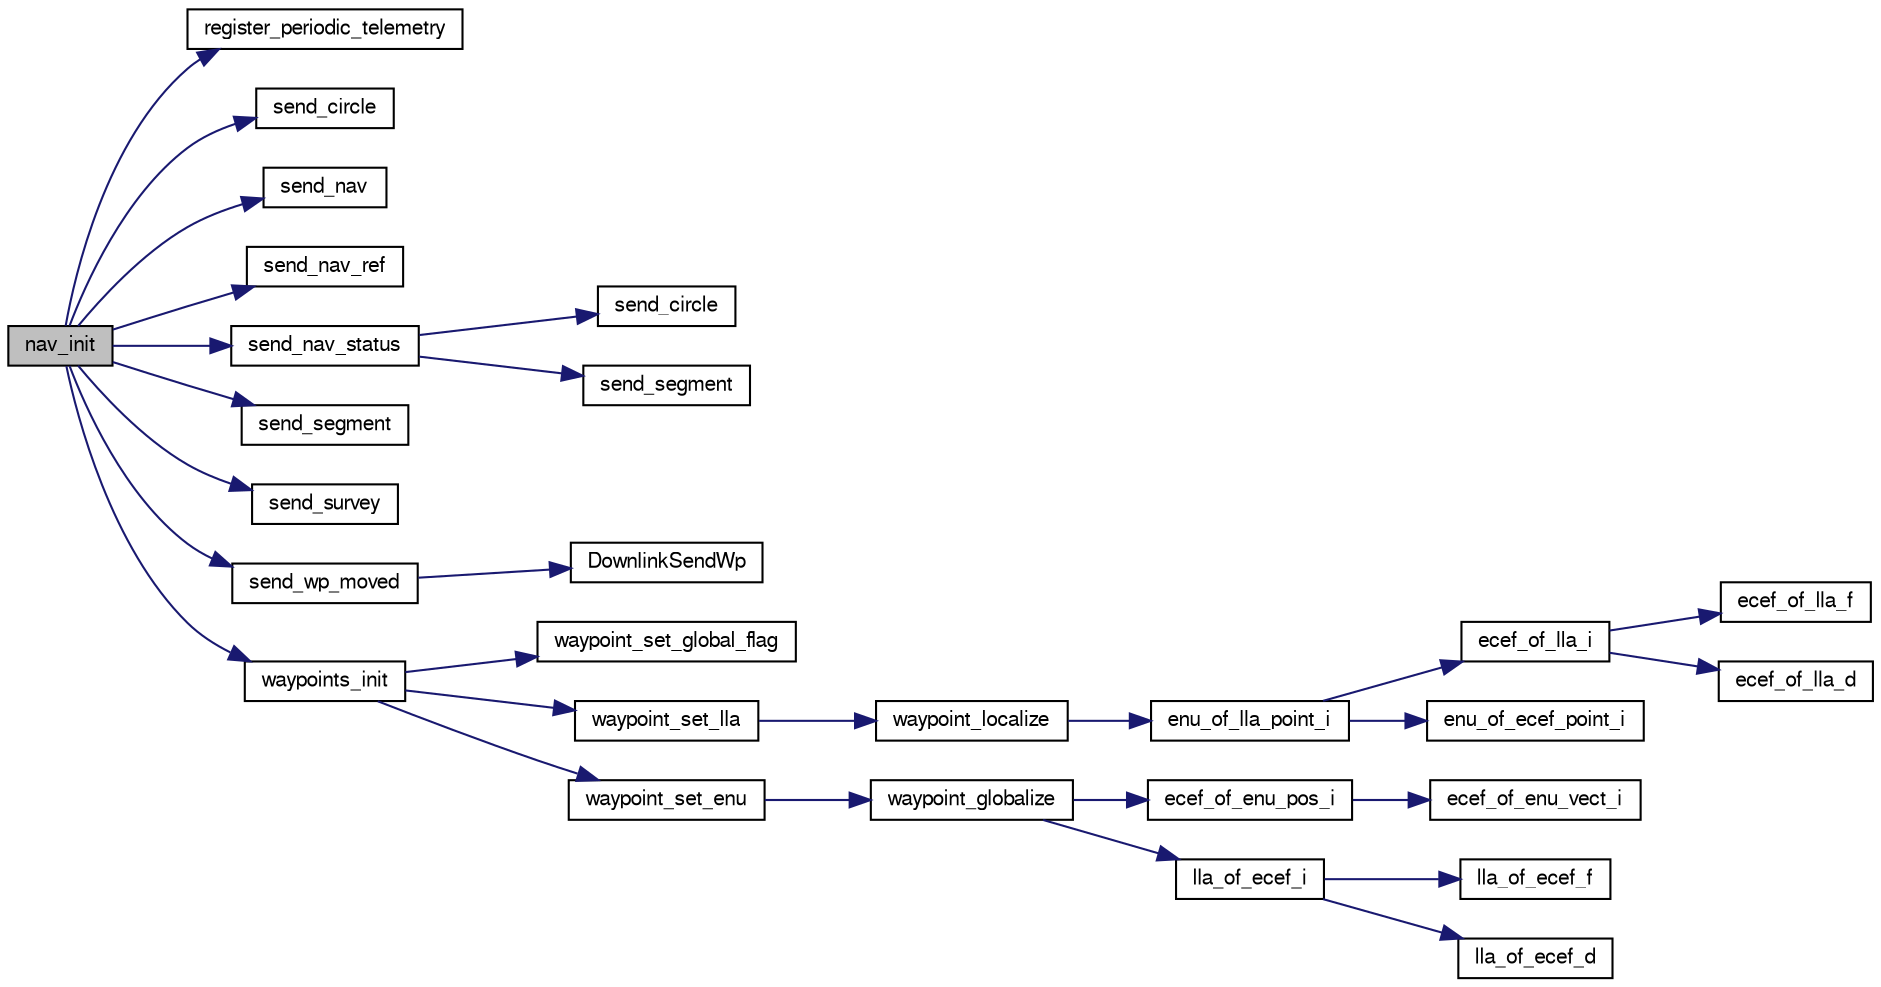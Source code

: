 digraph "nav_init"
{
  edge [fontname="FreeSans",fontsize="10",labelfontname="FreeSans",labelfontsize="10"];
  node [fontname="FreeSans",fontsize="10",shape=record];
  rankdir="LR";
  Node1 [label="nav_init",height=0.2,width=0.4,color="black", fillcolor="grey75", style="filled", fontcolor="black"];
  Node1 -> Node2 [color="midnightblue",fontsize="10",style="solid",fontname="FreeSans"];
  Node2 [label="register_periodic_telemetry",height=0.2,width=0.4,color="black", fillcolor="white", style="filled",URL="$telemetry_8c.html#a8b8cf43739f06c54d16370c141b541a0",tooltip="Register a telemetry callback function. "];
  Node1 -> Node3 [color="midnightblue",fontsize="10",style="solid",fontname="FreeSans"];
  Node3 [label="send_circle",height=0.2,width=0.4,color="black", fillcolor="white", style="filled",URL="$nav_8c.html#a85eca54f8ec2b08e0bbf90661612ed7c"];
  Node1 -> Node4 [color="midnightblue",fontsize="10",style="solid",fontname="FreeSans"];
  Node4 [label="send_nav",height=0.2,width=0.4,color="black", fillcolor="white", style="filled",URL="$nav_8c.html#a9aaa8f9782cac5778221b3823fd822f0"];
  Node1 -> Node5 [color="midnightblue",fontsize="10",style="solid",fontname="FreeSans"];
  Node5 [label="send_nav_ref",height=0.2,width=0.4,color="black", fillcolor="white", style="filled",URL="$nav_8c.html#ac8c65badfe21d68322ec57726fe11f10",tooltip="Periodic telemetry. "];
  Node1 -> Node6 [color="midnightblue",fontsize="10",style="solid",fontname="FreeSans"];
  Node6 [label="send_nav_status",height=0.2,width=0.4,color="black", fillcolor="white", style="filled",URL="$rotorcraft_2navigation_8c.html#a2332bd79a09ee7d64b4e82cf14b2eaaa"];
  Node6 -> Node7 [color="midnightblue",fontsize="10",style="solid",fontname="FreeSans"];
  Node7 [label="send_circle",height=0.2,width=0.4,color="black", fillcolor="white", style="filled",URL="$rotorcraft_2navigation_8c.html#a85eca54f8ec2b08e0bbf90661612ed7c"];
  Node6 -> Node8 [color="midnightblue",fontsize="10",style="solid",fontname="FreeSans"];
  Node8 [label="send_segment",height=0.2,width=0.4,color="black", fillcolor="white", style="filled",URL="$rotorcraft_2navigation_8c.html#aba649a025aa04b4a2ed1a655b1aa8cbc"];
  Node1 -> Node9 [color="midnightblue",fontsize="10",style="solid",fontname="FreeSans"];
  Node9 [label="send_segment",height=0.2,width=0.4,color="black", fillcolor="white", style="filled",URL="$nav_8c.html#aba649a025aa04b4a2ed1a655b1aa8cbc"];
  Node1 -> Node10 [color="midnightblue",fontsize="10",style="solid",fontname="FreeSans"];
  Node10 [label="send_survey",height=0.2,width=0.4,color="black", fillcolor="white", style="filled",URL="$nav_8c.html#a2de3ce76b73702589b955325a4684479"];
  Node1 -> Node11 [color="midnightblue",fontsize="10",style="solid",fontname="FreeSans"];
  Node11 [label="send_wp_moved",height=0.2,width=0.4,color="black", fillcolor="white", style="filled",URL="$nav_8c.html#af6a9f2948665f049b94ca46998f2bc0d"];
  Node11 -> Node12 [color="midnightblue",fontsize="10",style="solid",fontname="FreeSans"];
  Node12 [label="DownlinkSendWp",height=0.2,width=0.4,color="black", fillcolor="white", style="filled",URL="$nav_8c.html#a487d8f3e29e2211de2af5555762f1557"];
  Node1 -> Node13 [color="midnightblue",fontsize="10",style="solid",fontname="FreeSans"];
  Node13 [label="waypoints_init",height=0.2,width=0.4,color="black", fillcolor="white", style="filled",URL="$nav_2waypoints_8c.html#a8d575cfbc187cac4cae8049873821e96",tooltip="initialize global and local waypoints "];
  Node13 -> Node14 [color="midnightblue",fontsize="10",style="solid",fontname="FreeSans"];
  Node14 [label="waypoint_set_global_flag",height=0.2,width=0.4,color="black", fillcolor="white", style="filled",URL="$nav_2waypoints_8c.html#a848bd882e4fbb1177cbaec14f6381bf2"];
  Node13 -> Node15 [color="midnightblue",fontsize="10",style="solid",fontname="FreeSans"];
  Node15 [label="waypoint_set_lla",height=0.2,width=0.4,color="black", fillcolor="white", style="filled",URL="$nav_2waypoints_8c.html#ae5ab24779a6d54a1086c472935b21f47"];
  Node15 -> Node16 [color="midnightblue",fontsize="10",style="solid",fontname="FreeSans"];
  Node16 [label="waypoint_localize",height=0.2,width=0.4,color="black", fillcolor="white", style="filled",URL="$nav_2waypoints_8c.html#af184581f432d472b608685122f2d944d",tooltip="update local ENU coordinates from its LLA coordinates "];
  Node16 -> Node17 [color="midnightblue",fontsize="10",style="solid",fontname="FreeSans"];
  Node17 [label="enu_of_lla_point_i",height=0.2,width=0.4,color="black", fillcolor="white", style="filled",URL="$group__math__geodetic__int.html#gab462d1e8278e0dd9cbc9ff463cde8f5e",tooltip="Convert a point from LLA to local ENU. "];
  Node17 -> Node18 [color="midnightblue",fontsize="10",style="solid",fontname="FreeSans"];
  Node18 [label="ecef_of_lla_i",height=0.2,width=0.4,color="black", fillcolor="white", style="filled",URL="$group__math__geodetic__int.html#ga386f7bf340618bf1454ca2a3b5086100",tooltip="Convert a LLA to ECEF. "];
  Node18 -> Node19 [color="midnightblue",fontsize="10",style="solid",fontname="FreeSans"];
  Node19 [label="ecef_of_lla_f",height=0.2,width=0.4,color="black", fillcolor="white", style="filled",URL="$pprz__geodetic__float_8c.html#a65bc5ba8b61d014ca659035759cc001c"];
  Node18 -> Node20 [color="midnightblue",fontsize="10",style="solid",fontname="FreeSans"];
  Node20 [label="ecef_of_lla_d",height=0.2,width=0.4,color="black", fillcolor="white", style="filled",URL="$group__math__geodetic__double.html#gae6608c48696daebf3382f08e655028d9"];
  Node17 -> Node21 [color="midnightblue",fontsize="10",style="solid",fontname="FreeSans"];
  Node21 [label="enu_of_ecef_point_i",height=0.2,width=0.4,color="black", fillcolor="white", style="filled",URL="$group__math__geodetic__int.html#ga85bcbfc73a43b120465422ec55647573",tooltip="Convert a point from ECEF to local ENU. "];
  Node13 -> Node22 [color="midnightblue",fontsize="10",style="solid",fontname="FreeSans"];
  Node22 [label="waypoint_set_enu",height=0.2,width=0.4,color="black", fillcolor="white", style="filled",URL="$nav_2waypoints_8c.html#affb3b24527cc3e5342715d567fa245dc",tooltip="Set local ENU waypoint coordinates. "];
  Node22 -> Node23 [color="midnightblue",fontsize="10",style="solid",fontname="FreeSans"];
  Node23 [label="waypoint_globalize",height=0.2,width=0.4,color="black", fillcolor="white", style="filled",URL="$nav_2waypoints_8c.html#a10acece8582506367e9e9df3694bf31b",tooltip="update global LLA coordinates from its ENU coordinates "];
  Node23 -> Node24 [color="midnightblue",fontsize="10",style="solid",fontname="FreeSans"];
  Node24 [label="ecef_of_enu_pos_i",height=0.2,width=0.4,color="black", fillcolor="white", style="filled",URL="$group__math__geodetic__int.html#gaaeff7441301129ca712e828b9b4f474e",tooltip="Convert a local ENU position to ECEF. "];
  Node24 -> Node25 [color="midnightblue",fontsize="10",style="solid",fontname="FreeSans"];
  Node25 [label="ecef_of_enu_vect_i",height=0.2,width=0.4,color="black", fillcolor="white", style="filled",URL="$group__math__geodetic__int.html#gaabe6e63048c95afdffdd4a581dc5f2b8",tooltip="Rotate a vector from ENU to ECEF. "];
  Node23 -> Node26 [color="midnightblue",fontsize="10",style="solid",fontname="FreeSans"];
  Node26 [label="lla_of_ecef_i",height=0.2,width=0.4,color="black", fillcolor="white", style="filled",URL="$group__math__geodetic__int.html#gaea47a32071c2427f895fcb1df32c4e23",tooltip="Convert a ECEF to LLA. "];
  Node26 -> Node27 [color="midnightblue",fontsize="10",style="solid",fontname="FreeSans"];
  Node27 [label="lla_of_ecef_f",height=0.2,width=0.4,color="black", fillcolor="white", style="filled",URL="$pprz__geodetic__float_8c.html#adecd186d51b41b09f0cad928c0d2f68e"];
  Node26 -> Node28 [color="midnightblue",fontsize="10",style="solid",fontname="FreeSans"];
  Node28 [label="lla_of_ecef_d",height=0.2,width=0.4,color="black", fillcolor="white", style="filled",URL="$group__math__geodetic__double.html#ga9d3464ccabcd97db9fb4e1c7d25dfe16"];
}
